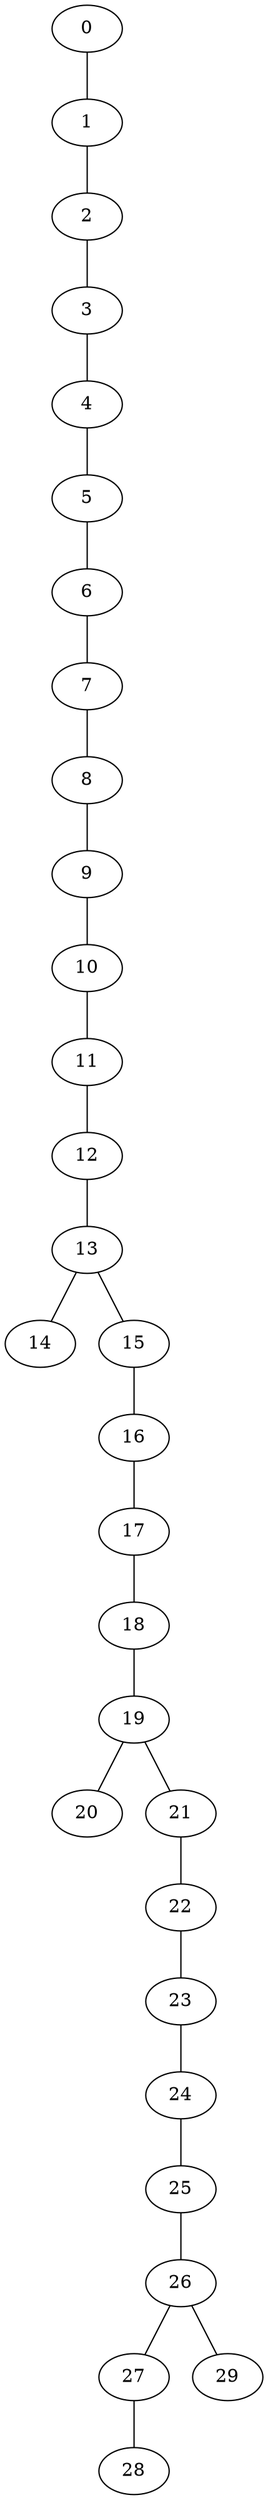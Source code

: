 graph G {
0
1
2
3
4
5
6
7
8
9
10
11
12
13
14
15
16
17
18
19
20
21
22
23
24
25
26
27
28
29
13 -- 14
19 -- 20
27 -- 28
26 -- 27
26 -- 29
25 -- 26
24 -- 25
23 -- 24
22 -- 23
21 -- 22
19 -- 21
18 -- 19
17 -- 18
16 -- 17
15 -- 16
13 -- 15
12 -- 13
11 -- 12
10 -- 11
9 -- 10
8 -- 9
7 -- 8
6 -- 7
5 -- 6
4 -- 5
3 -- 4
2 -- 3
1 -- 2
0 -- 1
}
